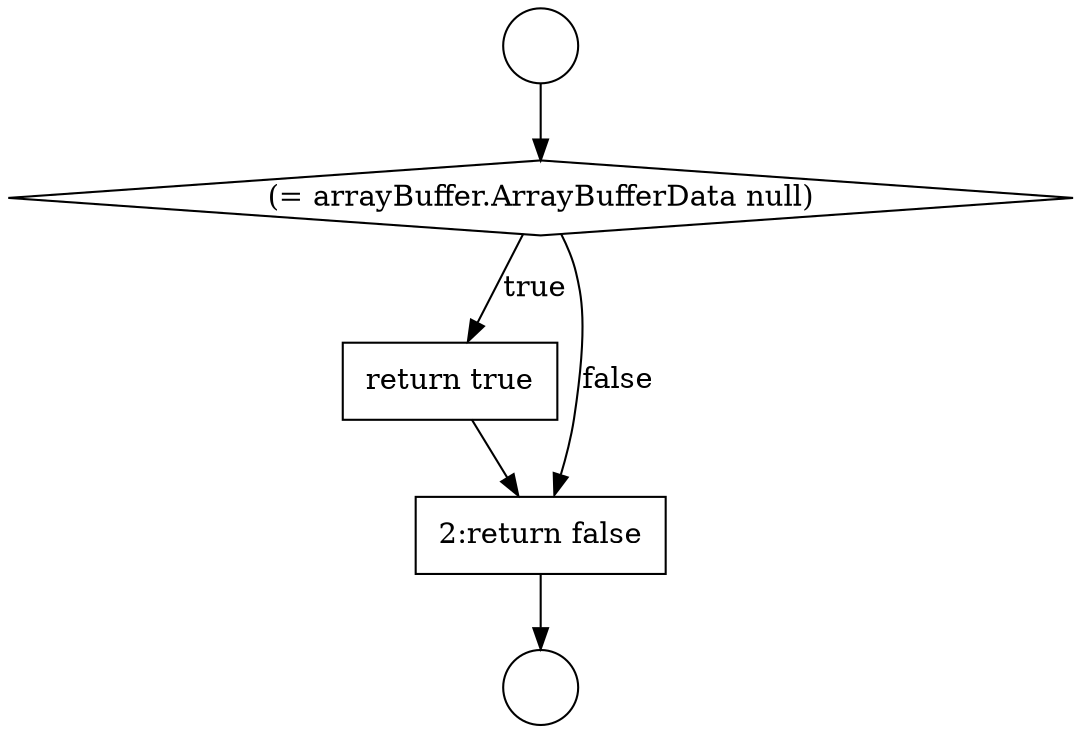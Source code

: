 digraph {
  node15353 [shape=circle label=" " color="black" fillcolor="white" style=filled]
  node15354 [shape=diamond, label=<<font color="black">(= arrayBuffer.ArrayBufferData null)</font>> color="black" fillcolor="white" style=filled]
  node15352 [shape=circle label=" " color="black" fillcolor="white" style=filled]
  node15355 [shape=none, margin=0, label=<<font color="black">
    <table border="0" cellborder="1" cellspacing="0" cellpadding="10">
      <tr><td align="left">return true</td></tr>
    </table>
  </font>> color="black" fillcolor="white" style=filled]
  node15356 [shape=none, margin=0, label=<<font color="black">
    <table border="0" cellborder="1" cellspacing="0" cellpadding="10">
      <tr><td align="left">2:return false</td></tr>
    </table>
  </font>> color="black" fillcolor="white" style=filled]
  node15352 -> node15354 [ color="black"]
  node15354 -> node15355 [label=<<font color="black">true</font>> color="black"]
  node15354 -> node15356 [label=<<font color="black">false</font>> color="black"]
  node15355 -> node15356 [ color="black"]
  node15356 -> node15353 [ color="black"]
}
